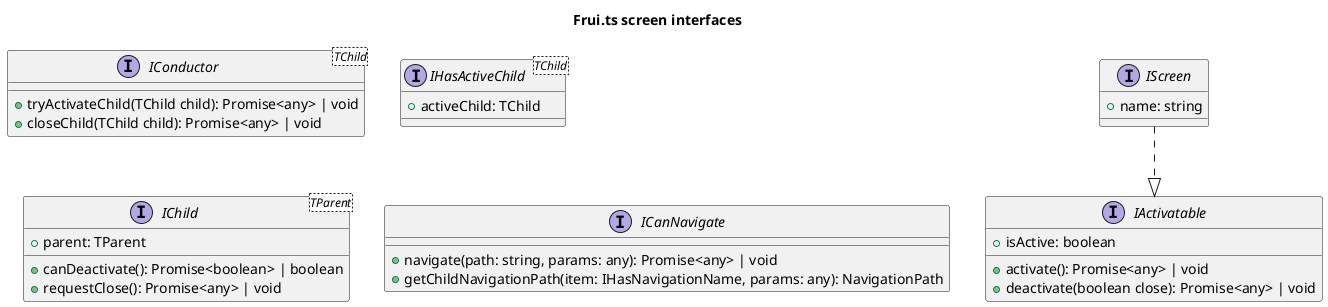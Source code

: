 @startuml

title Frui.ts screen interfaces

interface IActivatable {
  +isActive: boolean

  +activate(): Promise<any> | void
  +deactivate(boolean close): Promise<any> | void
}

interface IScreen {
  +name: string
}

IScreen ..|> IActivatable

interface IConductor<TChild> {
  +tryActivateChild(TChild child): Promise<any> | void
  +closeChild(TChild child): Promise<any> | void
}

interface IHasActiveChild<TChild> {
  +activeChild: TChild
}

interface IChild<TParent> {
  +parent: TParent
  +canDeactivate(): Promise<boolean> | boolean
  +requestClose(): Promise<any> | void
}

interface ICanNavigate {
  +navigate(path: string, params: any): Promise<any> | void
  +getChildNavigationPath(item: IHasNavigationName, params: any): NavigationPath
}

@enduml
